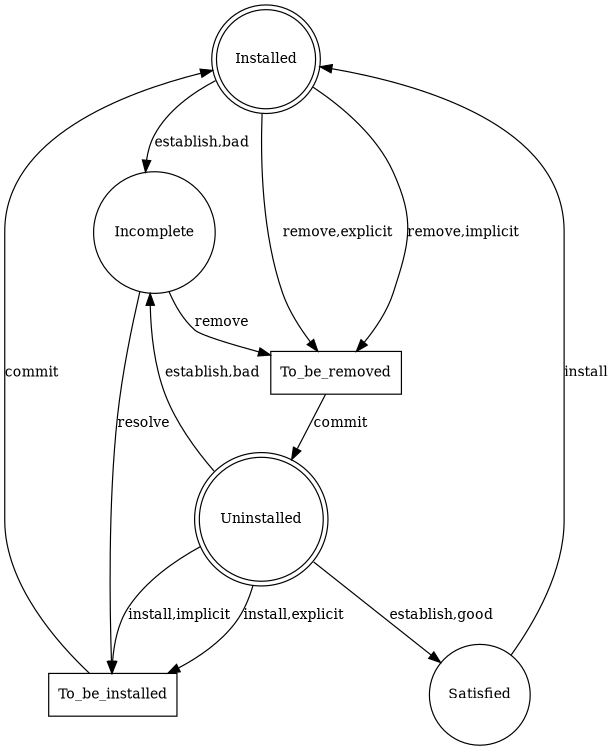 digraph solver_states {

  size="8,5";

  graph [fontsize=14];
  edge [fontsize=12];
  node [fontsize=12];
  node [shape=doublecircle]; Installed Uninstalled;
  node [shape=circle]; Satisfied Incomplete;
  node [shape=box];
//  ranksep = 1.5;
//  rankdir = LR;
//  nodesep = 0.5;
  edge [style="setlinewidth(1)"];

  Installed [label="Installed"];
  Uninstalled [label="Uninstalled"];
  Satisfied [label="Satisfied"];
  Incomplete [label="Incomplete"];

  Uninstalled -> To_be_installed [ label ="install,explicit"];
  Uninstalled -> To_be_installed [ label ="install,implicit"];
  Installed -> To_be_removed [ label ="remove,explicit"];
  Installed -> To_be_removed [ label ="remove,implicit"];
  To_be_installed -> Installed [ label ="commit"];
  To_be_removed -> Uninstalled [ label ="commit"];

  Uninstalled -> Satisfied [ label="establish,good" ];
  Uninstalled -> Incomplete [ label="establish,bad" ];

  Installed -> Incomplete [ label="establish,bad" ];

  Incomplete -> To_be_installed [ label="resolve" ];
  Incomplete -> To_be_removed [ label="remove" ];

  Satisfied -> Installed [ label="install" ];
}
